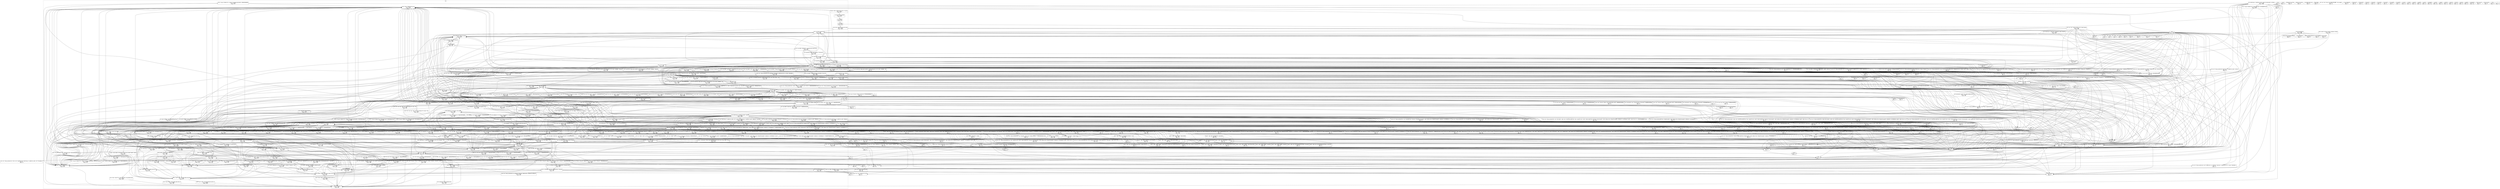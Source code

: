 digraph {
	node [fontname=monospace,
		shape=box
	];
	subgraph cluster_0 {
		graph [fontname=monospace,
			label=SCC0,
			style=dashed
		];
		190	[label="alloc::sync::Arc<T>::drop_slow::he11561cbe4432cdf\nmax >= 8\nlocal = 8"];
	}
	subgraph cluster_1 {
		graph [fontname=monospace,
			label=SCC1,
			style=dashed
		];
		1	[label="alloc::raw_vec::RawVec<T,A>::reserve::do_reserve_and_handle::h36e49129a03eb81f\nmax >= 11408\nlocal = 72"];
		2	[label="alloc::raw_vec::RawVec<T,A>::reserve::do_reserve_and_handle::h1c4bd2a6cfea8c97\nmax >= 11408\nlocal = 72"];
		3	[label="alloc::alloc::handle_alloc_error\nmax >= 11408\nlocal = 8"];
		4	[label="alloc::vec::Vec<T,A>::remove::assert_failed\nmax >= 11408\nlocal = 104"];
		5	[label="core::slice::<impl [T]>::copy_from_slice::len_mismatch_fail\nmax >= 11408\nlocal = 104"];
		6	[label="core::str::slice_error_fail\nmax >= 11408\nlocal = 8"];
		7	[label="core::option::expect_failed\nmax >= 11408\nlocal = 8"];
		8	[label="core::slice::index::slice_start_index_len_fail\nmax >= 11408\nlocal = 8"];
		9	[label="core::panicking::panic_fmt\nmax >= 11408\nlocal = 40"];
		10	[label="core::panicking::panic_str_nounwind\nmax >= 11408\nlocal = 104"];
		11	[label="core::panicking::panic_no_unwind\nmax >= 11408\nlocal = 8"];
		12	[label="core::panicking::panic\nmax >= 11408\nlocal = 72"];
		13	[label="core::panicking::panic_bounds_check\nmax >= 11408\nlocal = 104"];
		14	[label="core::slice::index::slice_end_index_len_fail\nmax >= 11408\nlocal = 8"];
		15	[label="core::slice::index::slice_index_order_fail\nmax >= 11408\nlocal = 8"];
		16	[label="core::str::traits::str_index_overflow_fail\nmax >= 11408\nlocal = 56"];
		17	[label="core::result::unwrap_failed\nmax >= 11408\nlocal = 120"];
		18	[label="alloc::raw_vec::RawVec<T,A>::reserve::do_reserve_and_handle::h7c82f202d21c6a81\nmax >= 11408\nlocal = 56"];
		19	[label="alloc::raw_vec::RawVec<T,A>::reserve::do_reserve_and_handle::hac17b197766c3e24\nmax >= 11408\nlocal = 72"];
		20	[label="alloc::raw_vec::RawVec<T,A>::reserve::do_reserve_and_handle::hc50c964d88e1fcd3\nmax >= 11408\nlocal = 72"];
		21	[label="std::sync::once_lock::OnceLock<T>::initialize::h85a9eed71391c72c\nmax >= 11408\nlocal = 40"];
		22	[label="std::sync::once_lock::OnceLock<T>::initialize::h76762097b7ed186e\nmax >= 11408\nlocal = 40"];
		23	[label="core::slice::sort::heapsort\nmax >= 11408\nlocal = 24"];
		24	[label="core::slice::sort::break_patterns\nmax >= 11408\nlocal = 40"];
		25	[label="core::slice::sort::partial_insertion_sort\nmax >= 11408\nlocal = 72"];
		26	[label="std::sys::common::small_c_string::run_with_cstr_allocating::h47029cc8515edc21\nmax >= 11408\nlocal = 88"];
		27	[label="std::sys::common::small_c_string::run_with_cstr_allocating::h9a3aefaa1af60b79\nmax >= 11408\nlocal = 248"];
		28	[label="std::sys::common::small_c_string::run_with_cstr_allocating::hccb79c6c567336b1\nmax >= 11408\nlocal = 72"];
		29	[label="std::panicking::try::cleanup\nmax >= 11408\nlocal = 24"];
		30	[label="std::io::buffered::bufwriter::BufWriter<W>::write_all_cold\nmax >= 11408\nlocal = 40"];
		32	[label="std::sys_common::once::futex::Once::call::ha064289d5e4e38a3\nmax >= 11408\nlocal = 184"];
		33	[label="std::sys_common::once::futex::Once::call::ha5980900666938bc\nmax >= 11408\nlocal = 184"];
		34	[label="std::sys_common::once::futex::Once::call::he3d97cf7570bf583\nmax >= 11408\nlocal = 184"];
		35	[label="std::thread::ThreadId::new::exhausted\nmax >= 11408\nlocal = 56"];
		36	[label="core::panicking::assert_failed\nmax >= 11408\nlocal = 88"];
		38	[label="std::sys::unix::locks::futex_rwlock::RwLock::read_contended\nmax >= 11408\nlocal = 104"];
		39	[label="std::sys::unix::locks::futex_rwlock::RwLock::wake_writer_or_readers\nmax >= 11408\nlocal = 8"];
		46	[label="std::sys_common::backtrace::__rust_begin_short_backtrace\nmax >= 11408\nlocal = 8"];
		47	[label="example::main\nmax >= 11408\nlocal = 8"];
		48	[label="example::bar\nmax >= 11408\nlocal = 136"];
		51	[label="__rust_alloc_error_handler\nmax >= 11408\nlocal = 8"];
		52	[label="alloc::raw_vec::RawVec<T,A>::reserve_for_push::h0fe5c4d51fb598af\nmax >= 11408\nlocal = 72"];
		54	[label="addr2line::path_push\nmax >= 11408\nlocal = 56"];
		55	[label="alloc::raw_vec::capacity_overflow\nmax >= 11408\nlocal = 56"];
		57	[label="alloc::raw_vec::RawVec<T,A>::reserve_for_push::h7f7fb77b57ac68b5\nmax >= 11408\nlocal = 72"];
		58	[label="alloc::alloc::handle_alloc_error::rt_error\nmax >= 11408\nlocal = 8"];
		59	[label="__rg_oom\nmax >= 11408\nlocal = 8"];
		60	[label="alloc::vec::Vec<T,A>::into_boxed_slice\nmax >= 11408\nlocal = 24"];
		61	[label="alloc::string::String::from_utf8_lossy\nmax >= 11408\nlocal = 152"];
		62	[label="core::fmt::num::<impl core::fmt::LowerHex for u64>::fmt\nmax >= 11408\nlocal = 136"];
		63	[label="<core::cell::BorrowMutError as core::fmt::Debug>::fmt\nmax >= 11408\nlocal = 0"];
		64	[label="core::ffi::c_str::CStr::from_bytes_with_nul\nmax >= 11408\nlocal = 8"];
		65	[label="core::unicode::unicode_data::grapheme_extend::lookup\nmax >= 11408\nlocal = 8"];
		66	[label="core::str::slice_error_fail_rt\nmax >= 11408\nlocal = 216"];
		67	[label="<core::fmt::builders::PadAdapter as core::fmt::Write>::write_str\nmax >= 11408\nlocal = 168"];
		68	[label="core::fmt::builders::DebugTuple::field\nmax >= 11408\nlocal = 152"];
		69	[label="core::fmt::builders::DebugList::entry\nmax >= 11408\nlocal = 152"];
		70	[label="core::fmt::Write::write_char::h4bdb9e0bc57a10bb\nmax >= 11408\nlocal = 8"];
		71	[label="core::fmt::Write::write_fmt::h2df8348828b3c4f3\nmax >= 11408\nlocal = 72"];
		72	[label="<&mut W as core::fmt::Write>::write_str::hcd4131971a445834\nmax >= 11408\nlocal = 0"];
		73	[label="<&mut W as core::fmt::Write>::write_char::h98ee350c3e365b6e\nmax >= 11408\nlocal = 8"];
		74	[label="<&mut W as core::fmt::Write>::write_fmt::h89a539141d589008\nmax >= 11408\nlocal = 72"];
		76	[label="<core::num::error::ParseIntError as core::fmt::Debug>::fmt\nmax >= 11408\nlocal = 88"];
		79	[label="core::panicking::panic_str\nmax >= 11408\nlocal = 24"];
		80	[label="core::panicking::panic_display\nmax >= 11408\nlocal = 72"];
		81	[label="<core::panic::panic_info::PanicInfo as core::fmt::Display>::fmt\nmax >= 11408\nlocal = 152"];
		82	[label="core::slice::memchr::memchr_aligned\nmax >= 11408\nlocal = 24"];
		83	[label="core::fmt::num::imp::<impl core::fmt::Display for i32>::fmt\nmax >= 11408\nlocal = 56"];
		84	[label="core::fmt::num::imp::<impl core::fmt::Display for u32>::fmt\nmax >= 11408\nlocal = 40"];
		85	[label="core::fmt::num::imp::<impl core::fmt::Display for u64>::fmt\nmax >= 11408\nlocal = 40"];
		86	[label="core::fmt::num::imp::<impl core::fmt::Display for usize>::fmt\nmax >= 11408\nlocal = 40"];
		87	[label="<core::ops::range::Range<Idx> as core::fmt::Debug>::fmt\nmax >= 11408\nlocal = 152"];
		88	[label="core::slice::index::slice_start_index_len_fail_rt\nmax >= 11408\nlocal = 104"];
		89	[label="core::panicking::assert_failed_inner\nmax >= 11408\nlocal = 216"];
		90	[label="core::slice::index::slice_end_index_len_fail_rt\nmax >= 11408\nlocal = 104"];
		91	[label="core::slice::index::slice_index_order_fail_rt\nmax >= 11408\nlocal = 104"];
		92	[label="core::str::pattern::StrSearcher::new\nmax >= 11408\nlocal = 72"];
		94	[label="core::fmt::write\nmax >= 11408\nlocal = 120"];
		95	[label="<core::fmt::Arguments as core::fmt::Display>::fmt\nmax >= 11408\nlocal = 56"];
		96	[label="core::fmt::Formatter::pad_integral\nmax >= 11408\nlocal = 104"];
		97	[label="core::fmt::Formatter::pad_integral::write_prefix\nmax >= 11408\nlocal = 40"];
		98	[label="core::fmt::Formatter::pad\nmax >= 11408\nlocal = 72"];
		99	[label="<&T as core::fmt::Debug>::fmt::haf905d37ffbff97d\nmax >= 11408\nlocal = 0"];
		100	[label="<char as core::fmt::Debug>::fmt\nmax >= 11408\nlocal = 56"];
		101	[label="<char as core::fmt::Display>::fmt\nmax >= 11408\nlocal = 8"];
		102	[label="<core::fmt::Error as core::fmt::Debug>::fmt\nmax >= 11408\nlocal = 0"];
		103	[label="<&T as core::fmt::Display>::fmt::h1bbdba98d372c13c\nmax >= 11408\nlocal = 0"];
		104	[label="<&T as core::fmt::Display>::fmt::h9763b0f888de61b9\nmax >= 11408\nlocal = 0"];
		105	[label="<&T as core::fmt::Display>::fmt::hef733b5ff7cff0ba\nmax >= 11408\nlocal = 56"];
		106	[label="core::unicode::printable::is_printable\nmax >= 11408\nlocal = 8"];
		107	[label="core::unicode::printable::check\nmax >= 11408\nlocal = 24"];
		115	[label="alloc::raw_vec::RawVec<T,A>::reserve_for_push::hd7d16d8d4127f535\nmax >= 11408\nlocal = 72"];
		116	[label="<gimli::read::abbrev::Attributes as core::ops::deref::Deref>::deref\nmax >= 11408\nlocal = 8"];
		117	[label="miniz_oxide::inflate::core::decompress\nmax >= 11408\nlocal = 280"];
		118	[label="miniz_oxide::inflate::core::apply_match\nmax >= 11408\nlocal = 8"];
		119	[label="miniz_oxide::inflate::core::transfer\nmax >= 11408\nlocal = 24"];
		120	[label="miniz_oxide::inflate::core::init_tree\nmax >= 11408\nlocal = 264"];
		122	[label="core::ptr::drop_in_place<panic_unwind::real_imp::Exception>\nmax >= 11408\nlocal = 24"];
		123	[label="core::ptr::drop_in_place<alloc::boxed::Box<panic_unwind::real_imp::Exception>>\nmax >= 11408\nlocal = 24"];
		124	[label="rustc_demangle::v0::Printer::print_path\nmax >= 11408\nlocal = 152"];
		125	[label="rustc_demangle::v0::Printer::print_backref::hf36512f7f0419140\nmax >= 11408\nlocal = 56"];
		126	[label="rustc_demangle::v0::Printer::print_sep_list::h3a7df39366650a74\nmax >= 11408\nlocal = 40"];
		128	[label="rustc_demangle::v0::Printer::skipping_printing\nmax >= 11408\nlocal = 24"];
		129	[label="rustc_demangle::v0::Printer::print_type\nmax >= 11408\nlocal = 56"];
		132	[label="rustc_demangle::v0::Parser::ident\nmax >= 11408\nlocal = 8"];
		133	[label="<rustc_demangle::v0::Ident as core::fmt::Display>::fmt\nmax >= 11408\nlocal = 632"];
		134	[label="rustc_demangle::v0::Printer::in_binder::hec7719f1ee5b5f14\nmax >= 11408\nlocal = 56"];
		135	[label="rustc_demangle::v0::Printer::print_backref::hc554e4e7d344a4d2\nmax >= 11408\nlocal = 56"];
		136	[label="rustc_demangle::v0::Printer::in_binder::h26a2a4831ba0cb56\nmax >= 11408\nlocal = 56"];
		138	[label="rustc_demangle::v0::Printer::print_lifetime_from_index\nmax >= 11408\nlocal = 88"];
		139	[label="rustc_demangle::v0::Printer::print_sep_list::h0e9a7382fb3b688a\nmax >= 11408\nlocal = 40"];
		140	[label="rustc_demangle::v0::Printer::print_const\nmax >= 11408\nlocal = 56"];
		141	[label="rustc_demangle::v0::Printer::print_const_uint\nmax >= 11408\nlocal = 88"];
		142	[label="rustc_demangle::v0::Printer::print_backref::h548e65211749ae9a\nmax >= 11408\nlocal = 56"];
		144	[label="rustc_demangle::v0::Printer::print_sep_list::h3289e49d30d83dfe\nmax >= 11408\nlocal = 120"];
		145	[label="rustc_demangle::v0::Printer::print_sep_list::h93b8929ddd17de71\nmax >= 11408\nlocal = 40"];
		146	[label="rustc_demangle::v0::Printer::print_sep_list::h59cbeb4875f8cedc\nmax >= 11408\nlocal = 40"];
		147	[label="rustc_demangle::v0::Printer::print_const_str_literal\nmax >= 11408\nlocal = 120"];
		148	[label="rustc_demangle::v0::Parser::hex_nibbles\nmax >= 11408\nlocal = 8"];
		149	[label="rustc_demangle::v0::HexNibbles::try_parse_uint\nmax >= 11408\nlocal = 232"];
		150	[label="rustc_demangle::v0::Printer::print_quoted_escaped_chars\nmax >= 11408\nlocal = 72"];
		151	[label="<core::iter::sources::from_fn::FromFn<F> as core::iter::traits::iterator::Iterator>::next\nmax >= 11408\nlocal = 168"];
		153	[label="rustc_demangle::v0::Printer::print_dyn_trait\nmax >= 11408\nlocal = 120"];
		154	[label="rustc_demangle::v0::Printer::print_path_maybe_open_generics\nmax >= 11408\nlocal = 72"];
		155	[label="rustc_demangle::v0::Printer::print_generic_arg\nmax >= 11408\nlocal = 40"];
		156	[label="rustc_demangle::v0::Printer::print_type::{{closure}}\nmax >= 11408\nlocal = 200"];
		157	[label="core::str::iter::SplitInternal<P>::next\nmax >= 11408\nlocal = 72"];
		158	[label="<() as core::fmt::Debug>::fmt\nmax >= 11408\nlocal = 0"];
		159	[label="<&T as core::fmt::Display>::fmt::h9e258ba42fb59b6a\nmax >= 11408\nlocal = 168"];
		160	[label="<rustc_demangle::SizeLimitExhausted as core::fmt::Debug>::fmt\nmax >= 11408\nlocal = 0"];
		161	[label="<&mut W as core::fmt::Write>::write_str::hecbb674d2aa2ba65\nmax >= 11408\nlocal = 0"];
		162	[label="<&mut W as core::fmt::Write>::write_char::h7c8ae46f106cbadf\nmax >= 11408\nlocal = 8"];
		163	[label="<&mut W as core::fmt::Write>::write_fmt::h05bc94fe4bdf202b\nmax >= 11408\nlocal = 72"];
		164	[label="<&T as core::fmt::Debug>::fmt::h26e0507552ebe7a6\nmax >= 11408\nlocal = 136"];
		165	[label="<&T as core::fmt::Debug>::fmt::h26fc9e5d8c068b49\nmax >= 11408\nlocal = 120"];
		166	[label="<&mut T as core::fmt::Debug>::fmt\nmax >= 11408\nlocal = 72"];
		168	[label="alloc::raw_vec::RawVec<T,A>::allocate_in\nmax >= 11408\nlocal = 24"];
		169	[label="alloc::raw_vec::RawVec<T,A>::reserve_for_push::h0b2d41189b825f5e\nmax >= 11408\nlocal = 72"];
		170	[label="alloc::raw_vec::RawVec<T,A>::reserve_for_push::h0cca32ac08a6250b\nmax >= 11408\nlocal = 72"];
		171	[label="alloc::raw_vec::RawVec<T,A>::reserve_for_push::h0da710bae1a09a5d\nmax >= 11408\nlocal = 72"];
		172	[label="alloc::raw_vec::RawVec<T,A>::reserve_for_push::h26ca01d2a920031e\nmax >= 11408\nlocal = 72"];
		173	[label="alloc::raw_vec::RawVec<T,A>::reserve_for_push::h3781c4658f7a3cbb\nmax >= 11408\nlocal = 72"];
		174	[label="alloc::raw_vec::RawVec<T,A>::reserve_for_push::h4bac86e8d2af1316\nmax >= 11408\nlocal = 72"];
		176	[label="alloc::raw_vec::RawVec<T,A>::reserve_for_push::h657ebd7e04ce54e2\nmax >= 11408\nlocal = 72"];
		177	[label="alloc::raw_vec::RawVec<T,A>::reserve_for_push::hb5dd487f8e23b19a\nmax >= 11408\nlocal = 72"];
		178	[label="alloc::raw_vec::RawVec<T,A>::reserve_for_push::hb7fcd15b842ce237\nmax >= 11408\nlocal = 72"];
		179	[label="alloc::raw_vec::RawVec<T,A>::reserve_for_push::hd623e7b8b2d427de\nmax >= 11408\nlocal = 72"];
		184	[label="std::backtrace_rs::symbolize::gimli::stash::Stash::allocate\nmax >= 11408\nlocal = 40"];
		187	[label="core::ptr::drop_in_place<std::io::error::Error>::h64d1dcbb94c646a0.1170\nmax >= 11408\nlocal = 24"];
		191	[label="<std::io::stdio::StdoutRaw as std::io::Write>::write_all\nmax >= 11408\nlocal = 56"];
		193	[label="core::ptr::drop_in_place<std::io::buffered::linewriter::LineWriter<std::io::stdio::StdoutRaw>>\nmax >= 11408\nlocal = 24"];
		195	[label="core::ptr::drop_in_place<std::io::Write::write_fmt::Adapter<std::io::stdio::StdoutLock>>\nmax >= 11408\nlocal = 24"];
		199	[label="<*mut T as core::fmt::Debug>::fmt\nmax >= 11408\nlocal = 168"];
		201	[label="core::ptr::drop_in_place<gimli::read::abbrev::Abbreviations>\nmax >= 11408\nlocal = 40"];
		202	[label="std::path::Components::as_path\nmax >= 11408\nlocal = 200"];
		203	[label="std::path::Components::include_cur_dir\nmax >= 11408\nlocal = 8"];
		204	[label="std::path::Components::parse_next_component_back\nmax >= 11408\nlocal = 40"];
		205	[label="<std::path::Components as core::iter::traits::iterator::Iterator>::next\nmax >= 11408\nlocal = 72"];
		206	[label="<std::path::Components as core::iter::traits::double_ended::DoubleEndedIterator>::next_back\nmax >= 11408\nlocal = 216"];
		207	[label="std::path::PathBuf::push::h1a9bf8079e137fee\nmax >= 11408\nlocal = 8"];
		208	[label="std::path::PathBuf::push::h7d8b24751c771554\nmax >= 11408\nlocal = 8"];
		209	[label="std::path::PathBuf::push::hb5fa75d5c04ed561\nmax >= 11408\nlocal = 40"];
		210	[label="std::path::Path::parent\nmax >= 11408\nlocal = 120"];
		211	[label="std::path::Path::_strip_prefix\nmax >= 11408\nlocal = 392"];
		212	[label="std::path::Path::is_file\nmax >= 11408\nlocal = 200"];
		213	[label="std::path::Path::is_dir\nmax >= 11408\nlocal = 200"];
		214	[label="<std::path::StripPrefixError as core::fmt::Debug>::fmt\nmax >= 11408\nlocal = 56"];
		216	[label="core::ptr::drop_in_place<core::result::Result<(),std::io::error::Error>>::h9dd02d4b64d2d1a9.1227\nmax >= 11408\nlocal = 24"];
		217	[label="core::iter::traits::iterator::Iterator::eq\nmax >= 11408\nlocal = 328"];
		218	[label="core::slice::sort::recurse\nmax >= 11408\nlocal = 456"];
		220	[label="std::alloc::default_alloc_error_hook\nmax >= 11408\nlocal = 104"];
		221	[label="rust_oom\nmax >= 11408\nlocal = 8"];
		222	[label="core::ops::function::FnOnce::call_once{{vtable.shim}}::hfd390df0392dbf23\nmax >= 11408\nlocal = 0"];
		223	[label="std::sys_common::backtrace::_print_fmt::{{closure}}::hbd8899d336e1d05a\nmax >= 11408\nlocal = 184"];
		225	[label="std::sys_common::backtrace::_print_fmt::{{closure}}::{{closure}}\nmax >= 11408\nlocal = 232"];
		226	[label="core::str::pattern::Pattern::is_contained_in\nmax >= 11408\nlocal = 184"];
		227	[label="std::backtrace_rs::symbolize::SymbolName::new\nmax >= 11408\nlocal = 216"];
		228	[label="<std::backtrace_rs::symbolize::SymbolName as core::fmt::Display>::fmt\nmax >= 11408\nlocal = 152"];
		232	[label="<&T as core::fmt::Debug>::fmt::hc84caef91f0d3073\nmax >= 11408\nlocal = 136"];
		233	[label="<&T as core::fmt::Debug>::fmt::hd209bfa036161cba\nmax >= 11408\nlocal = 0"];
		237	[label="std::io::Write::write_fmt\nmax >= 11408\nlocal = 88"];
		239	[label="core::ops::function::FnOnce::call_once::h045028c762d6fbdf\nmax >= 11408\nlocal = 8"];
		240	[label="std::rt::lang_start_internal::{{closure}}::h42b5e48f88ff35eb\nmax >= 11408\nlocal = 120"];
		241	[label="std::rt::lang_start_internal::{{closure}}::h3fcc594d69639284\nmax >= 11408\nlocal = 120"];
		242	[label="<std::thread::local::AccessError as core::fmt::Debug>::fmt\nmax >= 11408\nlocal = 0"];
		246	[label="<std::io::error::Error as core::fmt::Display>::fmt\nmax >= 11408\nlocal = 264"];
		247	[label="<alloc::string::String as core::fmt::Display>::fmt\nmax >= 11408\nlocal = 0"];
		248	[label="std::io::Write::write_all\nmax >= 11408\nlocal = 56"];
		252	[label="<alloc::collections::btree::map::BTreeMap<K,V,A> as core::ops::drop::Drop>::drop\nmax >= 11408\nlocal = 72"];
		253	[label="addr2line::ResUnit<R>::render_file\nmax >= 11408\nlocal = 168"];
		255	[label="addr2line::ResDwarf<R>::parse\nmax >= 11408\nlocal = 3592"];
		258	[label="core::ptr::drop_in_place<gimli::read::dwarf::Unit<gimli::read::endian_slice::EndianSlice<gimli::endianity::LittleEndian>,usize>>\nmax >= \
11408\nlocal = 40"];
		260	[label="core::ptr::drop_in_place<addr2line::ResUnit<gimli::read::endian_slice::EndianSlice<gimli::endianity::LittleEndian>>>\nmax >= 11408\nlocal = \
24"];
		261	[label="core::ptr::drop_in_place<alloc::vec::Vec<addr2line::ResUnit<gimli::read::endian_slice::EndianSlice<gimli::endianity::LittleEndian>>>>\nmax >= \
11408\nlocal = 40"];
		268	[label="<&mut W as core::fmt::Write>::write_str::hd54d1e20174fb8dc\nmax >= 11408\nlocal = 40"];
		269	[label="<&mut W as core::fmt::Write>::write_char::h4821b38a2819c707\nmax >= 11408\nlocal = 40"];
		270	[label="<&mut W as core::fmt::Write>::write_fmt::h9c726c3aad019d12\nmax >= 11408\nlocal = 72"];
		271	[label="alloc::ffi::c_str::CString::new\nmax >= 11408\nlocal = 152"];
		274	[label="addr2line::function::Function<R>::parse_children\nmax >= 11408\nlocal = 440"];
		275	[label="addr2line::function::name_attr\nmax >= 11408\nlocal = 24"];
		278	[label="addr2line::function::name_entry\nmax >= 11408\nlocal = 232"];
		283	[label="__rust_drop_panic\nmax >= 11408\nlocal = 136"];
		284	[label="__rust_foreign_exception\nmax >= 11408\nlocal = 136"];
		286	[label="std::panicking::default_hook::{{closure}}\nmax >= 11408\nlocal = 136"];
		287	[label="rust_begin_unwind\nmax >= 11408\nlocal = 24"];
		288	[label="<std::panicking::begin_panic_handler::PanicPayload as core::panic::BoxMeUp>::take_box\nmax >= 11408\nlocal = 104"];
		290	[label="<std::panicking::begin_panic_handler::PanicPayload as core::panic::BoxMeUp>::get\nmax >= 11408\nlocal = 88"];
		291	[label="<std::panicking::begin_panic_handler::StrPanicPayload as core::panic::BoxMeUp>::take_box\nmax >= 11408\nlocal = 24"];
		293	[label="std::panicking::rust_panic_with_hook\nmax >= 11408\nlocal = 216"];
		294	[label="rust_panic\nmax >= 11408\nlocal = 200"];
		295	[label="core::ptr::drop_in_place<std::sync::rwlock::RwLockReadGuard<std::panicking::Hook>>\nmax >= 11408\nlocal = 0"];
		296	[label="std::sys::unix::thread_local_dtor::register_dtor\nmax >= 11408\nlocal = 24"];
		297	[label="std::sys_common::thread_local_key::StaticKey::lazy_init\nmax >= 11408\nlocal = 136"];
		317	[label="std::io::buffered::bufwriter::BufWriter<W>::flush_buf\nmax >= 11408\nlocal = 72"];
		318	[label="core::ptr::drop_in_place<std::io::buffered::bufwriter::BufWriter<W>::flush_buf::BufGuard>\nmax >= 11408\nlocal = 24"];
		319	[label="<std::io::buffered::bufwriter::BufWriter<W> as core::ops::drop::Drop>::drop\nmax >= 11408\nlocal = 24"];
		320	[label="std::backtrace_rs::symbolize::gimli::elf::Object::parse\nmax >= 11408\nlocal = 232"];
		322	[label="std::backtrace_rs::symbolize::gimli::elf::Object::section\nmax >= 11408\nlocal = 11112"];
		323	[label="std::backtrace_rs::symbolize::gimli::elf::decompress_zlib\nmax >= 11408\nlocal = 11064"];
		326	[label="std::backtrace_rs::symbolize::gimli::elf::locate_build_id\nmax >= 11408\nlocal = 88"];
		327	[label="std::sys_common::thread_info::current_thread\nmax >= 11408\nlocal = 40"];
		330	[label="std::sys::unix::os::getenv\nmax >= 11408\nlocal = 424"];
		332	[label="gimli::read::line::FileEntryFormat::parse\nmax >= 11408\nlocal = 120"];
		341	[label="std::backtrace_rs::print::BacktraceFrameFmt::print_raw_with_column\nmax >= 11408\nlocal = 328"];
		342	[label="core::fmt::Write::write_char::h855f4bdd2d54022f\nmax >= 11408\nlocal = 8"];
		343	[label="<std::io::Write::write_fmt::Adapter<T> as core::fmt::Write>::write_str::h5896d798222fea81\nmax >= 11408\nlocal = 88"];
		344	[label="core::fmt::Write::write_char::h9ca218c5c9e27cb2\nmax >= 11408\nlocal = 8"];
		345	[label="<std::io::Write::write_fmt::Adapter<T> as core::fmt::Write>::write_str::h363a448ba93bc39f\nmax >= 11408\nlocal = 40"];
		346	[label="core::fmt::Write::write_fmt::h05f7d18cc1b9d686\nmax >= 11408\nlocal = 72"];
		347	[label="<&mut W as core::fmt::Write>::write_str::h7b7a2d82e08d8e20\nmax >= 11408\nlocal = 0"];
		348	[label="<&mut W as core::fmt::Write>::write_char::h33447aaa838ec07c\nmax >= 11408\nlocal = 8"];
		349	[label="<&mut W as core::fmt::Write>::write_fmt::h443be5306ffbfc2d\nmax >= 11408\nlocal = 72"];
		350	[label="core::fmt::Write::write_fmt::h2ad4d2a7da9a985d\nmax >= 11408\nlocal = 72"];
		352	[label="<&mut W as core::fmt::Write>::write_str::h852bb0652581f04f\nmax >= 11408\nlocal = 0"];
		353	[label="<&mut W as core::fmt::Write>::write_char::hb6224e1f4d1bccd5\nmax >= 11408\nlocal = 8"];
		354	[label="<&mut W as core::fmt::Write>::write_fmt::hdf1feb44f60c871e\nmax >= 11408\nlocal = 72"];
		355	[label="alloc::vec::Vec<T,A>::shrink_to_fit\nmax >= 11408\nlocal = 24"];
		359	[label="core::ptr::drop_in_place<(usize,std::backtrace_rs::symbolize::gimli::Mapping)>\nmax >= 11408\nlocal = 40"];
		360	[label="core::ptr::drop_in_place<addr2line::ResDwarf<gimli::read::endian_slice::EndianSlice<gimli::endianity::LittleEndian>>>\nmax >= 11408\nlocal = \
56"];
		364	[label="core::ptr::drop_in_place<addr2line::ResUnit<gimli::read::endian_slice::EndianSlice<gimli::endianity::LittleEndian>>>::h7cb615f7c69ef49a.2132\nmax >= \
11408\nlocal = 40"];
		365	[label="core::ptr::drop_in_place<core::option::Option<alloc::boxed::Box<addr2line::ResDwarf<gimli::read::endian_slice::EndianSlice<gimli::\
endianity::LittleEndian>>>>>\nmax >= 11408\nlocal = 24"];
		368	[label="<&T as core::fmt::Display>::fmt::h8048695e3a14bee2\nmax >= 11408\nlocal = 104"];
		369	[label="addr2line::lazy::LazyCell<T>::borrow_with\nmax >= 11408\nlocal = 824"];
		373	[label="std::sys_common::backtrace::print\nmax >= 11408\nlocal = 104"];
		374	[label="<std::sys_common::backtrace::_print::DisplayBacktrace as core::fmt::Display>::fmt\nmax >= 11408\nlocal = 216"];
		377	[label="core::ops::function::FnOnce::call_once{{vtable.shim}}::hca526887d46ed0f8\nmax >= 11408\nlocal = 40"];
		378	[label="std::sys_common::backtrace::_print_fmt::{{closure}}::h67ce2413ceda375b\nmax >= 11408\nlocal = 24"];
		379	[label="std::sys_common::backtrace::output_filename\nmax >= 11408\nlocal = 152"];
		380	[label="std::sys_common::backtrace::__rust_end_short_backtrace\nmax >= 11408\nlocal = 24"];
		381	[label="std::panicking::begin_panic_handler::{{closure}}\nmax >= 11408\nlocal = 40"];
		384	[label="std::sys::unix::os_str::Slice::to_owned\nmax >= 11408\nlocal = 56"];
		385	[label="std::backtrace_rs::symbolize::gimli::resolve\nmax >= 11408\nlocal = 1576"];
		386	[label="std::backtrace_rs::symbolize::gimli::mmap\nmax >= 11408\nlocal = 488"];
		387	[label="std::backtrace_rs::symbolize::gimli::elf::<impl std::backtrace_rs::symbolize::gimli::Mapping>::new_debug\nmax >= 11408\nlocal = \
1032"];
		388	[label="std::backtrace_rs::symbolize::gimli::Context::new\nmax >= 11408\nlocal = 952"];
		390	[label="core::ptr::drop_in_place<std::backtrace_rs::symbolize::gimli::Mapping>\nmax >= 11408\nlocal = 40"];
		392	[label="core::ptr::drop_in_place<addr2line::ResDwarf<gimli::read::endian_slice::EndianSlice<gimli::endianity::LittleEndian>>>::hc53872cbc43e0b17.2577\nmax >= \
11408\nlocal = 56"];
		393	[label="core::ptr::drop_in_place<core::option::Option<alloc::boxed::Box<addr2line::ResDwarf<gimli::read::endian_slice::EndianSlice<gimli::\
endianity::LittleEndian>>>>>::hfb0daf62f0861b86.2582\nmax >= 11408\nlocal = 24"];
		397	[label="std::fs::metadata\nmax >= 11408\nlocal = 792"];
		398	[label="std::fs::canonicalize\nmax >= 11408\nlocal = 456"];
		399	[label="std::sys_common::thread_local_dtor::register_dtor_fallback::run_dtors\nmax >= 11408\nlocal = 56"];
		479	[label="{ptr, ptr } (ptr)*\nmax >= 11408\nlocal = 0",
			style=dashed];
		481	[label="i64 (ptr)*\nmax >= 11408\nlocal = 0",
			style=dashed];
		483	[label="void (ptr)*\nmax >= 11408\nlocal = 0",
			style=dashed];
		485	[label="i1 (ptr, i32)*\nmax >= 11408\nlocal = 0",
			style=dashed];
		487	[label="i1 (ptr, ptr)*\nmax >= 11408\nlocal = 0",
			style=dashed];
		489	[label="void ()*\nmax >= 11408\nlocal = 0",
			style=dashed];
		493	[label="i1 (ptr, ptr, i64)*\nmax >= 11408\nlocal = 0",
			style=dashed];
		495	[label="i1 (ptr, ptr, ptr)*\nmax >= 11408\nlocal = 0",
			style=dashed];
	}
	0	[label="_init\nmax >= 0\nlocal = ?"];
	1 -> 3;
	53	[label="alloc::raw_vec::finish_grow::h9110f896855b326d\nmax >= 56\nlocal = 56"];
	1 -> 53;
	1 -> 55;
	2 -> 3;
	2 -> 55;
	56	[label="alloc::raw_vec::finish_grow::hc1b85e927d427dc6\nmax >= 56\nlocal = 56"];
	2 -> 56;
	3 -> 58;
	4 -> 9;
	5 -> 9;
	6 -> 66;
	7 -> 79;
	8 -> 88;
	9 -> 287;
	10 -> 11;
	10 -> 287;
	11 -> 10;
	12 -> 9;
	13 -> 9;
	14 -> 90;
	15 -> 91;
	16 -> 9;
	17 -> 9;
	18 -> 3;
	18 -> 55;
	114	[label="alloc::raw_vec::finish_grow::h190038aeb7632f38\nmax >= 56\nlocal = 56"];
	18 -> 114;
	19 -> 3;
	19 -> 55;
	19 -> 114;
	20 -> 3;
	20 -> 55;
	20 -> 114;
	21 -> 34;
	22 -> 32;
	23 -> 13;
	24 -> 13;
	25 -> 13;
	197	[label="std::sys::unix::fs::File::open_c\nmax >= 56\nlocal = 56"];
	26 -> 197;
	238	[label="core::ptr::drop_in_place<alloc::ffi::c_str::CString>\nmax >= 0\nlocal = 0"];
	26 -> 238;
	26 -> 271;
	428	[label="free\nmax >= 0\nlocal = ?"];
	26 -> 428;
	196	[label="std::sys::unix::fs::try_statx\nmax >= 296\nlocal = 296"];
	27 -> 196;
	27 -> 238;
	27 -> 271;
	425	[label="stat64\nmax >= 0\nlocal = ?"];
	27 -> 425;
	27 -> 428;
	446	[label="__errno_location\nmax >= 0\nlocal = ?"];
	27 -> 446;
	28 -> 271;
	28 -> 428;
	449	[label="realpath\nmax >= 0\nlocal = ?"];
	28 -> 449;
	29 -> 284;
	29 -> 428;
	447	[label="_Unwind_DeleteException\nmax >= 0\nlocal = ?"];
	29 -> 447;
	30 -> 191;
	30 -> 317;
	31	[label="std::process::abort\nmax >= 16\nlocal = 8"];
	265	[label="std::sys::unix::abort_internal\nmax >= 8\nlocal = 8"];
	31 -> 265;
	32 -> 9;
	32 -> 12;
	331	[label="core::ptr::drop_in_place<std::sys_common::once::futex::CompletionGuard>\nmax >= 0\nlocal = 0"];
	32 -> 331;
	443	[label="syscall\nmax >= 0\nlocal = ?"];
	32 -> 443;
	32 -> 446;
	33 -> 7;
	33 -> 9;
	33 -> 11;
	33 -> 12;
	33 -> 17;
	33 -> 22;
	192	[label="core::ptr::drop_in_place<std::sys_common::remutex::ReentrantMutexGuard<core::cell::RefCell<std::io::buffered::linewriter::LineWriter<\
std::io::stdio::StdoutRaw>>>>\nmax >= 0\nlocal = 0"];
	33 -> 192;
	33 -> 193;
	194	[label="core::ptr::drop_in_place<core::cell::RefMut<std::io::buffered::linewriter::LineWriter<std::io::stdio::StdoutRaw>>>\nmax = 0\nlocal = \
0"];
	33 -> 194;
	33 -> 319;
	33 -> 331;
	395	[label="core::ptr::drop_in_place<std::path::PathBuf>::h897ad4d490c070e9.2585\nmax >= 0\nlocal = 0"];
	33 -> 395;
	33 -> 428;
	435	[label="munmap\nmax >= 0\nlocal = ?"];
	33 -> 435;
	33 -> 443;
	33 -> 446;
	469	[label="sigaltstack\nmax >= 0\nlocal = ?"];
	33 -> 469;
	470	[label="sysconf\nmax >= 0\nlocal = ?"];
	33 -> 470;
	34 -> 3;
	34 -> 9;
	34 -> 12;
	34 -> 331;
	430	[label="malloc\nmax >= 0\nlocal = ?"];
	34 -> 430;
	34 -> 443;
	34 -> 446;
	35 -> 9;
	36 -> 89;
	37	[label="std::sys::unix::locks::futex_mutex::Mutex::lock_contended\nmax >= 72\nlocal = 72"];
	37 -> 443;
	37 -> 446;
	38 -> 9;
	38 -> 443;
	38 -> 446;
	39 -> 12;
	39 -> 443;
	40	[label="std::panicking::panic_count::is_zero_slow_path\nmax = 0\nlocal = 0"];
	41	[label="_start\nmax >= 0\nlocal = ?"];
	42	[label="deregister_tm_clones\nmax >= 0\nlocal = ?"];
	43	[label="register_tm_clones\nmax >= 0\nlocal = ?"];
	44	[label="__do_global_dtors_aux\nmax >= 0\nlocal = ?"];
	45	[label="frame_dummy\nmax >= 0\nlocal = ?"];
	46 -> 489;
	47 -> 48;
	48 -> 7;
	48 -> 9;
	48 -> 11;
	48 -> 21;
	48 -> 37;
	48 -> 94;
	48 -> 187;
	188	[label="alloc::alloc::box_free::h41901c19036f3af5.1171\nmax >= 0\nlocal = 0"];
	48 -> 188;
	48 -> 192;
	48 -> 195;
	366	[label="alloc::alloc::box_free\nmax >= 0\nlocal = 0"];
	48 -> 366;
	48 -> 428;
	48 -> 443;
	48 -> 483;
	49	[label="main\nmax >= 11768\nlocal = 360"];
	49 -> 3;
	49 -> 9;
	49 -> 11;
	49 -> 12;
	49 -> 17;
	49 -> 29;
	49 -> 33;
	49 -> 35;
	49 -> 36;
	49 -> 46;
	49 -> 60;
	185	[label="alloc::sync::Arc<T>::drop_slow::h05c3d540325ac690\nmax >= 8\nlocal = 8"];
	49 -> 185;
	49 -> 187;
	49 -> 188;
	49 -> 237;
	49 -> 239;
	49 -> 240;
	243	[label="core::ptr::drop_in_place<core::cell::RefMut<core::option::Option<std::sys_common::thread_info::ThreadInfo>>>\nmax = 0\nlocal = 0"];
	49 -> 243;
	244	[label="core::ptr::drop_in_place<std::thread::Thread>::hde59e1b3c7f232e8.1323\nmax >= 8\nlocal = 0"];
	49 -> 244;
	245	[label="core::ptr::drop_in_place<std::sys_common::thread_info::set::{{closure}}>\nmax >= 8\nlocal = 0"];
	49 -> 245;
	49 -> 265;
	49 -> 296;
	339	[label="core::ptr::drop_in_place<alloc::sync::Arc<core::mem::maybe_uninit::MaybeUninit<std::thread::Inner>>>\nmax >= 0\nlocal = 0"];
	49 -> 339;
	340	[label="core::ptr::drop_in_place<core::option::Option<alloc::ffi::c_str::CString>>\nmax >= 0\nlocal = 0"];
	49 -> 340;
	49 -> 366;
	49 -> 428;
	49 -> 430;
	49 -> 446;
	448	[label="mmap\nmax >= 0\nlocal = ?"];
	49 -> 448;
	461	[label="sigaction\nmax >= 0\nlocal = ?"];
	49 -> 461;
	463	[label="abort\nmax >= 0\nlocal = ?"];
	49 -> 463;
	465	[label="poll\nmax >= 0\nlocal = ?"];
	49 -> 465;
	466	[label="open\nmax >= 0\nlocal = ?"];
	49 -> 466;
	467	[label="fcntl\nmax >= 0\nlocal = ?"];
	49 -> 467;
	468	[label="signal\nmax >= 0\nlocal = ?"];
	49 -> 468;
	49 -> 469;
	49 -> 470;
	471	[label="mprotect\nmax >= 0\nlocal = ?"];
	49 -> 471;
	472	[label="pthread_self\nmax >= 0\nlocal = ?"];
	49 -> 472;
	473	[label="pthread_getattr_np\nmax >= 0\nlocal = ?"];
	49 -> 473;
	474	[label="pthread_attr_getstack\nmax >= 0\nlocal = ?"];
	49 -> 474;
	475	[label="pthread_attr_destroy\nmax >= 0\nlocal = ?"];
	49 -> 475;
	49 -> 483;
	50	[label="__rust_alloc\nmax >= 8\nlocal = 8"];
	50 -> 430;
	436	[label="posix_memalign\nmax >= 0\nlocal = ?"];
	50 -> 436;
	51 -> 59;
	52 -> 3;
	52 -> 53;
	52 -> 55;
	53 -> 428;
	53 -> 430;
	53 -> 436;
	437	[label="realloc\nmax >= 0\nlocal = ?"];
	53 -> 437;
	54 -> 1;
	54 -> 3;
	54 -> 52;
	54 -> 55;
	54 -> 428;
	54 -> 430;
	434	[label="bcmp\nmax >= 0\nlocal = ?"];
	54 -> 434;
	54 -> 436;
	55 -> 9;
	56 -> 428;
	56 -> 430;
	56 -> 436;
	56 -> 437;
	57 -> 3;
	57 -> 55;
	57 -> 56;
	58 -> 51;
	59 -> 221;
	60 -> 3;
	60 -> 395;
	60 -> 428;
	60 -> 437;
	61 -> 2;
	61 -> 3;
	61 -> 55;
	108	[label="<core::str::lossy::Utf8Chunks as core::iter::traits::iterator::Iterator>::next\nmax = 16\nlocal = 16"];
	61 -> 108;
	325	[label="core::ptr::drop_in_place<std::path::PathBuf>::h897ad4d490c070e9.1835\nmax >= 0\nlocal = 0"];
	61 -> 325;
	61 -> 430;
	61 -> 436;
	62 -> 8;
	62 -> 96;
	63 -> 493;
	64 -> 8;
	65 -> 13;
	66 -> 6;
	66 -> 9;
	66 -> 12;
	66 -> 15;
	67 -> 82;
	67 -> 493;
	68 -> 487;
	68 -> 493;
	69 -> 487;
	69 -> 493;
	70 -> 67;
	71 -> 94;
	72 -> 67;
	73 -> 67;
	74 -> 94;
	75	[label="core::str::count::do_count_chars\nmax = 48\nlocal = 48"];
	76 -> 67;
	76 -> 493;
	77	[label="core::str::converts::from_utf8\nmax = 24\nlocal = 24"];
	78	[label="<T as core::any::Any>::type_id::h590003a154429f55\nmax = 0\nlocal = 0"];
	79 -> 80;
	80 -> 9;
	81 -> 94;
	81 -> 481;
	81 -> 493;
	82 -> 8;
	83 -> 96;
	84 -> 96;
	85 -> 96;
	86 -> 96;
	87 -> 8;
	87 -> 94;
	87 -> 96;
	88 -> 9;
	89 -> 9;
	90 -> 9;
	91 -> 9;
	92 -> 13;
	92 -> 14;
	92 -> 15;
	92 -> 434;
	93	[label="core::ops::function::FnOnce::call_once::hf22b3a8ce0daddbe\nmax = 0\nlocal = 0"];
	94 -> 487;
	94 -> 493;
	95 -> 94;
	96 -> 97;
	96 -> 485;
	96 -> 493;
	97 -> 485;
	97 -> 493;
	98 -> 75;
	98 -> 485;
	98 -> 493;
	99 -> 487;
	100 -> 65;
	100 -> 106;
	100 -> 485;
	101 -> 98;
	101 -> 485;
	102 -> 493;
	103 -> 98;
	104 -> 98;
	105 -> 94;
	106 -> 107;
	107 -> 12;
	107 -> 14;
	107 -> 15;
	109	[label="core::ptr::drop_in_place<gimli::read::abbrev::Abbreviation>\nmax >= 0\nlocal = 0"];
	109 -> 428;
	110	[label="gimli::read::unit::allow_section_offset\nmax = 0\nlocal = 0"];
	111	[label="core::ptr::drop_in_place<alloc::collections::btree::mem::replace::PanicGuard>\nmax = 0\nlocal = 0"];
	112	[label="core::ptr::drop_in_place<alloc::boxed::Box<alloc::collections::btree::node::LeafNode<u64,gimli::read::abbrev::Abbreviation>>>\nmax >= \
0\nlocal = 0"];
	112 -> 428;
	113	[label="core::ptr::drop_in_place<(u64,gimli::read::abbrev::Abbreviation)>\nmax >= 0\nlocal = 0"];
	113 -> 428;
	114 -> 428;
	114 -> 430;
	114 -> 436;
	114 -> 437;
	115 -> 3;
	115 -> 55;
	115 -> 114;
	116 -> 14;
	117 -> 5;
	117 -> 8;
	117 -> 13;
	117 -> 14;
	117 -> 15;
	117 -> 118;
	117 -> 119;
	117 -> 120;
	118 -> 12;
	118 -> 13;
	118 -> 14;
	118 -> 15;
	118 -> 119;
	119 -> 13;
	120 -> 13;
	120 -> 14;
	121	[label="panic_unwind::real_imp::panic::exception_cleanup\nmax >= 11416\nlocal = 8"];
	121 -> 11;
	121 -> 123;
	121 -> 283;
	122 -> 188;
	122 -> 428;
	122 -> 483;
	123 -> 188;
	123 -> 366;
	123 -> 428;
	123 -> 483;
	124 -> 62;
	124 -> 85;
	124 -> 98;
	124 -> 101;
	124 -> 124;
	124 -> 125;
	124 -> 126;
	127	[label="rustc_demangle::v0::Parser::integer_62\nmax = 8\nlocal = 8"];
	124 -> 127;
	124 -> 128;
	124 -> 129;
	130	[label="rustc_demangle::v0::Parser::namespace\nmax = 0\nlocal = 0"];
	124 -> 130;
	131	[label="rustc_demangle::v0::Parser::disambiguator\nmax = 32\nlocal = 24"];
	124 -> 131;
	124 -> 132;
	124 -> 133;
	124 -> 493;
	125 -> 98;
	125 -> 124;
	125 -> 127;
	126 -> 98;
	126 -> 155;
	128 -> 17;
	128 -> 124;
	129 -> 98;
	129 -> 124;
	129 -> 127;
	129 -> 129;
	129 -> 134;
	129 -> 135;
	129 -> 136;
	137	[label="rustc_demangle::v0::Printer::eat\nmax = 0\nlocal = 0"];
	129 -> 137;
	129 -> 138;
	129 -> 139;
	129 -> 140;
	131 -> 127;
	132 -> 6;
	133 -> 13;
	133 -> 101;
	133 -> 493;
	134 -> 98;
	134 -> 127;
	134 -> 138;
	134 -> 156;
	135 -> 98;
	135 -> 127;
	135 -> 129;
	136 -> 98;
	136 -> 127;
	136 -> 138;
	136 -> 153;
	138 -> 96;
	138 -> 98;
	138 -> 101;
	139 -> 98;
	139 -> 129;
	140 -> 98;
	140 -> 124;
	140 -> 137;
	140 -> 140;
	140 -> 141;
	140 -> 142;
	143	[label="rustc_demangle::v0::Parser::next\nmax = 0\nlocal = 0"];
	140 -> 143;
	140 -> 144;
	140 -> 145;
	140 -> 146;
	140 -> 147;
	140 -> 148;
	140 -> 149;
	140 -> 150;
	141 -> 6;
	141 -> 12;
	141 -> 96;
	141 -> 98;
	141 -> 149;
	142 -> 98;
	142 -> 127;
	142 -> 140;
	144 -> 98;
	144 -> 127;
	144 -> 132;
	144 -> 133;
	144 -> 140;
	145 -> 98;
	145 -> 140;
	146 -> 98;
	146 -> 140;
	147 -> 6;
	147 -> 17;
	147 -> 65;
	147 -> 98;
	147 -> 106;
	147 -> 151;
	147 -> 485;
	148 -> 6;
	149 -> 6;
	149 -> 12;
	149 -> 13;
	149 -> 92;
	150 -> 65;
	150 -> 106;
	150 -> 485;
	151 -> 9;
	151 -> 12;
	151 -> 13;
	151 -> 77;
	152	[label="core::str::count::count_chars\nmax = 48\nlocal = 0"];
	151 -> 152;
	152 -> 75;
	153 -> 98;
	153 -> 129;
	153 -> 132;
	153 -> 133;
	153 -> 154;
	154 -> 98;
	154 -> 124;
	154 -> 127;
	154 -> 154;
	154 -> 155;
	155 -> 98;
	155 -> 127;
	155 -> 129;
	155 -> 138;
	155 -> 140;
	156 -> 12;
	156 -> 98;
	156 -> 129;
	156 -> 132;
	156 -> 157;
	157 -> 14;
	157 -> 82;
	157 -> 434;
	158 -> 98;
	159 -> 6;
	159 -> 12;
	159 -> 13;
	159 -> 16;
	159 -> 17;
	159 -> 82;
	159 -> 101;
	159 -> 124;
	159 -> 434;
	159 -> 493;
	160 -> 493;
	161 -> 493;
	162 -> 493;
	163 -> 94;
	164 -> 96;
	165 -> 6;
	165 -> 65;
	165 -> 106;
	165 -> 485;
	165 -> 493;
	166 -> 69;
	166 -> 493;
	167	[label="alloc::collections::btree::search::<impl alloc::collections::btree::node::NodeRef<BorrowType,K,V,alloc::collections::btree::node::\
marker::LeafOrInternal>>::search_tree\nmax = 0\nlocal = 0"];
	168 -> 3;
	168 -> 55;
	168 -> 430;
	168 -> 436;
	456	[label="calloc\nmax >= 0\nlocal = ?"];
	168 -> 456;
	169 -> 3;
	169 -> 55;
	169 -> 114;
	170 -> 3;
	170 -> 55;
	170 -> 114;
	171 -> 3;
	171 -> 55;
	171 -> 114;
	172 -> 3;
	172 -> 55;
	172 -> 114;
	173 -> 3;
	173 -> 55;
	173 -> 114;
	174 -> 3;
	174 -> 55;
	174 -> 114;
	175	[label="alloc::raw_vec::RawVec<T,A>::reserve_for_push::h57cd82e963fcca36\nmax >= 11480\nlocal = 72"];
	175 -> 3;
	175 -> 55;
	175 -> 114;
	176 -> 3;
	176 -> 55;
	176 -> 114;
	177 -> 3;
	177 -> 55;
	177 -> 114;
	178 -> 3;
	178 -> 55;
	178 -> 114;
	179 -> 3;
	179 -> 55;
	179 -> 114;
	180	[label="core::option::Option<&T>::cloned\nmax = 0\nlocal = 0"];
	181	[label="gimli::read::aranges::DebugAranges<R>::header\nmax = 144\nlocal = 24"];
	182	[label="gimli::read::aranges::ArangeHeader<R,Offset>::parse\nmax = 120\nlocal = 88"];
	181 -> 182;
	301	[label="gimli::read::reader::Reader::read_word\nmax = 24\nlocal = 24"];
	182 -> 301;
	313	[label="gimli::read::reader::Reader::read_initial_length\nmax = 32\nlocal = 32"];
	182 -> 313;
	183	[label="gimli::read::aranges::ArangeEntryIter<R>::next\nmax = 104\nlocal = 88"];
	300	[label="gimli::read::reader::Reader::read_address\nmax = 16\nlocal = 16"];
	183 -> 300;
	184 -> 3;
	184 -> 13;
	184 -> 55;
	184 -> 170;
	184 -> 325;
	184 -> 456;
	185 -> 428;
	186	[label="alloc::sync::Arc<T>::drop_slow::h283671f02b6246d7\nmax >= 0\nlocal = 0"];
	186 -> 428;
	187 -> 188;
	187 -> 366;
	187 -> 428;
	187 -> 483;
	188 -> 428;
	189	[label="alloc::sync::Arc<T>::drop_slow::hdf26ee12f52b1480\nmax >= 8\nlocal = 8"];
	189 -> 428;
	190 -> 190;
	190 -> 428;
	191 -> 8;
	191 -> 188;
	264	[label="std::sys::unix::decode_error_kind\nmax = 0\nlocal = 0"];
	191 -> 264;
	191 -> 366;
	191 -> 428;
	191 -> 446;
	459	[label="write\nmax >= 0\nlocal = ?"];
	191 -> 459;
	191 -> 483;
	192 -> 443;
	193 -> 319;
	193 -> 395;
	193 -> 428;
	195 -> 188;
	195 -> 366;
	195 -> 428;
	195 -> 483;
	196 -> 443;
	196 -> 446;
	476	[label="statx\nmax >= 0\nlocal = ?"];
	196 -> 476;
	197 -> 264;
	445	[label="open64\nmax >= 0\nlocal = ?"];
	197 -> 445;
	197 -> 446;
	198	[label="<T as core::any::Any>::type_id::h14df34c32cea24a7\nmax = 0\nlocal = 0"];
	199 -> 8;
	199 -> 96;
	200	[label="core::ptr::drop_in_place<gimli::read::abbrev::Attributes>\nmax >= 0\nlocal = 0"];
	200 -> 428;
	201 -> 252;
	201 -> 428;
	202 -> 8;
	202 -> 14;
	202 -> 203;
	202 -> 204;
	203 -> 8;
	204 -> 8;
	204 -> 203;
	205 -> 8;
	205 -> 14;
	205 -> 203;
	206 -> 14;
	206 -> 203;
	206 -> 204;
	207 -> 19;
	208 -> 19;
	209 -> 19;
	210 -> 202;
	210 -> 206;
	211 -> 202;
	211 -> 205;
	211 -> 434;
	212 -> 188;
	212 -> 366;
	212 -> 397;
	212 -> 428;
	212 -> 483;
	213 -> 188;
	213 -> 366;
	213 -> 397;
	213 -> 428;
	213 -> 483;
	214 -> 68;
	214 -> 493;
	215	[label="std::sys::unix::stack_overflow::imp::signal_handler\nmax >= 11664\nlocal = 248"];
	215 -> 3;
	215 -> 11;
	215 -> 17;
	215 -> 35;
	215 -> 185;
	215 -> 216;
	215 -> 237;
	215 -> 265;
	215 -> 296;
	329	[label="core::ptr::drop_in_place<core::cell::RefMut<core::option::Option<std::sys_common::thread_info::ThreadInfo>>>::h4eb2ab8d2ab7e855.1910\nmax = \
0\nlocal = 0"];
	215 -> 329;
	338	[label="std::thread::current\nmax >= 11416\nlocal = 8"];
	215 -> 338;
	215 -> 339;
	215 -> 340;
	215 -> 430;
	215 -> 461;
	216 -> 188;
	216 -> 366;
	216 -> 428;
	216 -> 483;
	217 -> 206;
	217 -> 434;
	218 -> 8;
	218 -> 13;
	218 -> 14;
	218 -> 15;
	218 -> 23;
	218 -> 24;
	218 -> 25;
	218 -> 218;
	219	[label="core::ptr::drop_in_place<core::slice::sort::CopyOnDrop<std::backtrace_rs::symbolize::gimli::elf::ParsedSym>>\nmax = 0\nlocal = 0"];
	218 -> 219;
	220 -> 188;
	220 -> 237;
	220 -> 366;
	220 -> 428;
	220 -> 483;
	221 -> 31;
	221 -> 220;
	222 -> 223;
	224	[label="core::ptr::drop_in_place<std::backtrace_rs::print::BacktraceFrameFmt>\nmax = 0\nlocal = 0"];
	223 -> 224;
	223 -> 341;
	223 -> 385;
	432	[label="_Unwind_GetIP\nmax >= 0\nlocal = ?"];
	223 -> 432;
	225 -> 77;
	225 -> 224;
	225 -> 226;
	225 -> 227;
	225 -> 341;
	225 -> 432;
	226 -> 6;
	226 -> 13;
	226 -> 92;
	227 -> 6;
	227 -> 13;
	227 -> 17;
	227 -> 77;
	227 -> 92;
	227 -> 124;
	227 -> 434;
	228 -> 8;
	228 -> 17;
	228 -> 77;
	228 -> 94;
	228 -> 98;
	228 -> 493;
	229	[label="core::ptr::drop_in_place<alloc::vec::Vec<(gimli::common::DebugInfoOffset,gimli::common::DebugArangesOffset)>>\nmax >= 0\nlocal = \
0"];
	229 -> 428;
	230	[label="core::ptr::drop_in_place<alloc::vec::Vec<addr2line::LineSequence>>\nmax >= 40\nlocal = 40"];
	230 -> 428;
	231	[label="core::ptr::drop_in_place<alloc::vec::Vec<addr2line::UnitRange>>\nmax >= 0\nlocal = 0"];
	231 -> 428;
	232 -> 8;
	232 -> 96;
	233 -> 98;
	234	[label="gimli::read::rnglists::RangeLists<R>::get_offset\nmax = 80\nlocal = 56"];
	234 -> 301;
	235	[label="gimli::read::rnglists::RngListIter<R>::next\nmax = 144\nlocal = 104"];
	272	[label="gimli::read::addr::DebugAddr<R>::get_address\nmax = 40\nlocal = 24"];
	235 -> 272;
	235 -> 300;
	316	[label="gimli::read::reader::Reader::read_uleb128\nmax = 24\nlocal = 24"];
	235 -> 316;
	236	[label="object::read::util::StringTable<R>::get\nmax = 0\nlocal = 0"];
	237 -> 11;
	237 -> 94;
	237 -> 188;
	237 -> 195;
	237 -> 366;
	237 -> 428;
	237 -> 483;
	238 -> 428;
	239 -> 241;
	240 -> 216;
	240 -> 237;
	240 -> 265;
	241 -> 216;
	241 -> 237;
	241 -> 265;
	242 -> 493;
	244 -> 185;
	245 -> 185;
	246 -> 3;
	246 -> 9;
	246 -> 55;
	246 -> 61;
	246 -> 94;
	246 -> 98;
	246 -> 325;
	246 -> 428;
	246 -> 430;
	246 -> 436;
	442	[label="strlen\nmax >= 0\nlocal = ?"];
	246 -> 442;
	455	[label="__xpg_strerror_r\nmax >= 0\nlocal = ?"];
	246 -> 455;
	246 -> 487;
	247 -> 98;
	248 -> 8;
	248 -> 264;
	248 -> 446;
	248 -> 459;
	249	[label="std::backtrace_rs::backtrace::libunwind::trace::trace_fn\nmax >= 11448\nlocal = 40"];
	249 -> 11;
	249 -> 487;
	250	[label="gimli::read::dwarf::Dwarf<R>::attr_string\nmax = 80\nlocal = 56"];
	250 -> 301;
	251	[label="core::ptr::drop_in_place<alloc::sync::ArcInner<gimli::read::dwarf::Dwarf<gimli::read::endian_slice::EndianSlice<gimli::endianity::\
LittleEndian>>>>\nmax >= 8\nlocal = 0"];
	251 -> 190;
	252 -> 12;
	252 -> 111;
	252 -> 428;
	253 -> 3;
	253 -> 54;
	253 -> 55;
	253 -> 61;
	253 -> 180;
	253 -> 250;
	254	[label="core::ptr::drop_in_place<alloc::borrow::Cow<str>>\nmax >= 0\nlocal = 0"];
	253 -> 254;
	253 -> 325;
	253 -> 428;
	253 -> 430;
	253 -> 436;
	254 -> 428;
	255 -> 3;
	255 -> 4;
	255 -> 8;
	255 -> 11;
	255 -> 12;
	255 -> 13;
	255 -> 14;
	255 -> 15;
	255 -> 55;
	255 -> 109;
	255 -> 111;
	255 -> 112;
	255 -> 113;
	255 -> 115;
	255 -> 116;
	255 -> 167;
	255 -> 170;
	255 -> 171;
	255 -> 172;
	255 -> 176;
	255 -> 179;
	255 -> 181;
	255 -> 182;
	255 -> 183;
	255 -> 190;
	255 -> 200;
	255 -> 201;
	255 -> 229;
	255 -> 231;
	255 -> 234;
	255 -> 235;
	255 -> 250;
	255 -> 252;
	256	[label="core::ptr::drop_in_place<alloc::raw_vec::RawVec<addr2line::ResUnit<gimli::read::endian_slice::EndianSlice<gimli::endianity::LittleEndian>>>>\nmax >= \
0\nlocal = 0"];
	255 -> 256;
	257	[label="core::ptr::drop_in_place<core::option::Option<gimli::read::line::IncompleteLineProgram<gimli::read::endian_slice::EndianSlice<gimli::\
endianity::LittleEndian>,usize>>>\nmax >= 8\nlocal = 8"];
	255 -> 257;
	255 -> 258;
	255 -> 260;
	255 -> 261;
	262	[label="core::ptr::drop_in_place<alloc::sync::Arc<gimli::read::dwarf::Dwarf<gimli::read::endian_slice::EndianSlice<gimli::endianity::LittleEndian>>>>\nmax >= \
8\nlocal = 0"];
	255 -> 262;
	298	[label="gimli::read::unit::parse_attribute\nmax = 120\nlocal = 88"];
	255 -> 298;
	255 -> 300;
	255 -> 301;
	309	[label="gimli::read::unit::Attribute<R>::value\nmax = 24\nlocal = 24"];
	255 -> 309;
	311	[label="gimli::read::unit::AttributeValue<R,Offset>::udata_value\nmax = 0\nlocal = 0"];
	255 -> 311;
	255 -> 313;
	314	[label="gimli::read::unit::parse_type_signature\nmax = 24\nlocal = 24"];
	255 -> 314;
	315	[label="gimli::read::unit::parse_dwo_id\nmax = 32\nlocal = 32"];
	255 -> 315;
	255 -> 316;
	255 -> 332;
	333	[label="core::ptr::drop_in_place<alloc::vec::Vec<gimli::read::unit::AttributeValue<gimli::read::endian_slice::EndianSlice<gimli::endianity::\
LittleEndian>,usize>>>::h0ae73c2e6f7f8099.1977\nmax >= 0\nlocal = 0"];
	255 -> 333;
	334	[label="gimli::read::line::parse_attribute\nmax = 80\nlocal = 56"];
	255 -> 334;
	335	[label="core::ptr::drop_in_place<alloc::vec::Vec<gimli::read::line::FileEntry<gimli::read::endian_slice::EndianSlice<gimli::endianity::LittleEndian>,\
usize>>>::h04a6fa94f87a083d.1979\nmax >= 0\nlocal = 0"];
	255 -> 335;
	336	[label="core::ptr::drop_in_place<alloc::vec::Vec<gimli::read::line::FileEntryFormat>>::h779033746667d458.1982\nmax >= 0\nlocal = 0"];
	255 -> 336;
	255 -> 364;
	255 -> 428;
	255 -> 430;
	255 -> 436;
	256 -> 428;
	257 -> 428;
	258 -> 252;
	258 -> 257;
	258 -> 428;
	259	[label="core::ptr::drop_in_place<addr2line::lazy::LazyCell<core::result::Result<addr2line::Lines,gimli::read::Error>>>\nmax >= 40\nlocal = \
40"];
	259 -> 428;
	260 -> 258;
	260 -> 259;
	263	[label="core::ptr::drop_in_place<addr2line::lazy::LazyCell<core::result::Result<addr2line::function::Functions<gimli::read::endian_slice::\
EndianSlice<gimli::endianity::LittleEndian>>,gimli::read::Error>>>\nmax >= 40\nlocal = 40"];
	260 -> 263;
	261 -> 11;
	261 -> 256;
	261 -> 364;
	261 -> 428;
	262 -> 190;
	263 -> 428;
	265 -> 463;
	266	[label="std::backtrace_rs::symbolize::gimli::libs_dl_iterate_phdr::callback\nmax >= 11968\nlocal = 488"];
	266 -> 3;
	266 -> 11;
	266 -> 19;
	266 -> 55;
	266 -> 175;
	266 -> 188;
	266 -> 264;
	267	[label="core::ptr::drop_in_place<std::backtrace_rs::symbolize::gimli::Library>\nmax >= 8\nlocal = 8"];
	266 -> 267;
	266 -> 355;
	266 -> 366;
	266 -> 395;
	266 -> 428;
	266 -> 430;
	266 -> 436;
	266 -> 442;
	266 -> 446;
	464	[label="readlink\nmax >= 0\nlocal = ?"];
	266 -> 464;
	266 -> 483;
	267 -> 428;
	268 -> 19;
	269 -> 19;
	269 -> 169;
	270 -> 94;
	271 -> 3;
	271 -> 8;
	271 -> 12;
	271 -> 55;
	271 -> 56;
	271 -> 57;
	271 -> 60;
	271 -> 325;
	271 -> 430;
	271 -> 436;
	272 -> 300;
	273	[label="core::ptr::drop_in_place<alloc::vec::Vec<&addr2line::function::InlinedFunction<gimli::read::endian_slice::EndianSlice<gimli::endianity::\
LittleEndian>>>>\nmax >= 0\nlocal = 0"];
	273 -> 428;
	274 -> 14;
	274 -> 171;
	274 -> 177;
	274 -> 235;
	274 -> 250;
	274 -> 274;
	274 -> 275;
	274 -> 298;
	274 -> 301;
	274 -> 309;
	275 -> 13;
	275 -> 278;
	276	[label="core::ptr::drop_in_place<alloc::boxed::Box<[addr2line::function::InlinedFunction<gimli::read::endian_slice::EndianSlice<gimli::endianity::\
LittleEndian>>]>>\nmax >= 0\nlocal = 0"];
	276 -> 428;
	277	[label="core::ptr::drop_in_place<alloc::vec::Vec<addr2line::function::InlinedFunction<gimli::read::endian_slice::EndianSlice<gimli::endianity::\
LittleEndian>>>>\nmax >= 0\nlocal = 0"];
	277 -> 428;
	278 -> 14;
	278 -> 250;
	278 -> 275;
	278 -> 298;
	278 -> 309;
	279	[label="core::ptr::drop_in_place<(gimli::read::unit::UnitOffset,addr2line::lazy::LazyCell<core::result::Result<addr2line::function::Function<\
gimli::read::endian_slice::EndianSlice<gimli::endianity::LittleEndian>>,gimli::read::Error>>)>\nmax >= 8\nlocal = 8"];
	279 -> 428;
	280	[label="core::ptr::drop_in_place<alloc::boxed::Box<[(gimli::read::unit::UnitOffset,addr2line::lazy::LazyCell<core::result::Result<addr2line::\
function::Function<gimli::read::endian_slice::EndianSlice<gimli::endianity::LittleEndian>>,gimli::read::Error>>)]>>\nmax >= 40\nlocal = \
40"];
	280 -> 428;
	281	[label="core::ptr::drop_in_place<alloc::vec::Vec<(gimli::read::unit::UnitOffset,addr2line::lazy::LazyCell<core::result::Result<addr2line::\
function::Function<gimli::read::endian_slice::EndianSlice<gimli::endianity::LittleEndian>>,gimli::read::Error>>)>>\nmax >= 40\nlocal = \
40"];
	281 -> 428;
	282	[label="core::ptr::drop_in_place<alloc::string::String>::h9d8d742738c70de6.1697\nmax >= 0\nlocal = 0"];
	282 -> 428;
	283 -> 11;
	283 -> 188;
	283 -> 237;
	283 -> 265;
	283 -> 366;
	283 -> 428;
	283 -> 483;
	284 -> 11;
	284 -> 188;
	284 -> 237;
	284 -> 265;
	284 -> 366;
	284 -> 428;
	284 -> 483;
	285	[label="core::ptr::drop_in_place<core::option::Option<std::thread::Thread>>\nmax >= 8\nlocal = 0"];
	285 -> 185;
	286 -> 188;
	286 -> 237;
	286 -> 366;
	286 -> 373;
	286 -> 428;
	286 -> 483;
	287 -> 12;
	287 -> 380;
	288 -> 3;
	288 -> 94;
	288 -> 282;
	288 -> 430;
	289	[label="<T as core::any::Any>::type_id::h513d4183332ce029\nmax = 0\nlocal = 0"];
	290 -> 94;
	290 -> 282;
	291 -> 3;
	291 -> 430;
	292	[label="<std::panicking::begin_panic_handler::StrPanicPayload as core::panic::BoxMeUp>::get\nmax = 0\nlocal = 0"];
	293 -> 11;
	293 -> 12;
	293 -> 38;
	293 -> 39;
	293 -> 185;
	293 -> 188;
	293 -> 189;
	293 -> 237;
	293 -> 265;
	293 -> 285;
	293 -> 286;
	293 -> 294;
	293 -> 295;
	293 -> 327;
	293 -> 330;
	293 -> 366;
	293 -> 428;
	293 -> 434;
	293 -> 479;
	293 -> 481;
	293 -> 483;
	294 -> 3;
	294 -> 11;
	294 -> 122;
	294 -> 188;
	294 -> 237;
	294 -> 265;
	294 -> 366;
	294 -> 428;
	294 -> 430;
	462	[label="_Unwind_RaiseException\nmax >= 0\nlocal = ?"];
	294 -> 462;
	294 -> 479;
	294 -> 483;
	295 -> 39;
	296 -> 3;
	296 -> 172;
	296 -> 297;
	296 -> 430;
	438	[label="pthread_getspecific\nmax >= 0\nlocal = ?"];
	296 -> 438;
	439	[label="pthread_setspecific\nmax >= 0\nlocal = ?"];
	296 -> 439;
	440	[label="__cxa_thread_atexit_impl\nmax >= 0\nlocal = ?"];
	296 -> 440;
	297 -> 36;
	297 -> 216;
	297 -> 237;
	297 -> 265;
	477	[label="pthread_key_create\nmax >= 0\nlocal = ?"];
	297 -> 477;
	478	[label="pthread_key_delete\nmax >= 0\nlocal = ?"];
	297 -> 478;
	298 -> 110;
	298 -> 300;
	298 -> 301;
	302	[label="gimli::read::reader::Reader::read_sized_offset\nmax = 32\nlocal = 32"];
	298 -> 302;
	303	[label="gimli::read::reader::Reader::read_u64\nmax = 16\nlocal = 16"];
	298 -> 303;
	304	[label="gimli::read::reader::Reader::read_u32\nmax = 0\nlocal = 0"];
	298 -> 304;
	299	[label="rust_eh_personality\nmax >= 11648\nlocal = 200"];
	299 -> 11;
	383	[label="std::personality::dwarf::eh::read_encoded_pointer\nmax >= 11448\nlocal = 40"];
	299 -> 383;
	450	[label="_Unwind_GetLanguageSpecificData\nmax >= 0\nlocal = ?"];
	299 -> 450;
	451	[label="_Unwind_GetIPInfo\nmax >= 0\nlocal = ?"];
	299 -> 451;
	452	[label="_Unwind_GetRegionStart\nmax >= 0\nlocal = ?"];
	299 -> 452;
	453	[label="_Unwind_SetGR\nmax >= 0\nlocal = ?"];
	299 -> 453;
	454	[label="_Unwind_SetIP\nmax >= 0\nlocal = ?"];
	299 -> 454;
	305	[label="core::ops::function::FnOnce::call_once{{vtable.shim}}::hd66d4a676c3452b5\nmax >= 0\nlocal = 0"];
	460	[label="_Unwind_GetDataRelBase\nmax >= 0\nlocal = ?"];
	305 -> 460;
	306	[label="std::personality::gcc::find_eh_action::{{closure}}::haabd84ecbc0576b8\nmax >= 0\nlocal = 0"];
	306 -> 460;
	307	[label="core::ops::function::FnOnce::call_once{{vtable.shim}}::h3700ccefac5a1281\nmax >= 0\nlocal = 0"];
	431	[label="_Unwind_GetTextRelBase\nmax >= 0\nlocal = ?"];
	307 -> 431;
	308	[label="std::personality::gcc::find_eh_action::{{closure}}::h7567ad8eef15ec41\nmax >= 0\nlocal = 0"];
	308 -> 431;
	310	[label="gimli::read::unit::AttributeValue<R,Offset>::u8_value\nmax = 0\nlocal = 0"];
	309 -> 310;
	309 -> 311;
	312	[label="gimli::read::unit::AttributeValue<R,Offset>::u16_value\nmax = 0\nlocal = 0"];
	309 -> 312;
	317 -> 8;
	317 -> 11;
	317 -> 14;
	317 -> 188;
	317 -> 264;
	317 -> 318;
	317 -> 366;
	317 -> 428;
	317 -> 446;
	317 -> 459;
	317 -> 483;
	318 -> 14;
	319 -> 188;
	319 -> 317;
	319 -> 366;
	319 -> 428;
	319 -> 483;
	320 -> 3;
	320 -> 20;
	320 -> 218;
	321	[label="object::read::elf::section::SectionTable<Elf,R>::symbols\nmax = 88\nlocal = 88"];
	320 -> 321;
	320 -> 333;
	320 -> 430;
	337	[label="object::read::elf::section::SectionHeader::data_as_array\nmax = 0\nlocal = 0"];
	321 -> 337;
	322 -> 6;
	322 -> 117;
	322 -> 184;
	322 -> 236;
	322 -> 323;
	322 -> 434;
	323 -> 117;
	324	[label="std::backtrace_rs::symbolize::gimli::elf::Object::build_id\nmax >= 56\nlocal = 56"];
	324 -> 434;
	325 -> 428;
	326 -> 3;
	326 -> 19;
	326 -> 55;
	326 -> 169;
	326 -> 213;
	326 -> 325;
	326 -> 430;
	326 -> 436;
	327 -> 3;
	327 -> 17;
	327 -> 35;
	327 -> 296;
	327 -> 329;
	327 -> 339;
	327 -> 340;
	327 -> 430;
	328	[label="std::sys_common::thread_info::THREAD_INFO::__getit::destroy\nmax >= 8\nlocal = 0"];
	328 -> 185;
	330 -> 3;
	330 -> 38;
	330 -> 39;
	330 -> 55;
	330 -> 430;
	330 -> 436;
	441	[label="getenv\nmax >= 0\nlocal = ?"];
	330 -> 441;
	330 -> 442;
	331 -> 443;
	332 -> 3;
	332 -> 173;
	332 -> 336;
	332 -> 428;
	332 -> 430;
	333 -> 428;
	334 -> 301;
	335 -> 428;
	336 -> 428;
	338 -> 7;
	338 -> 327;
	339 -> 186;
	340 -> 428;
	341 -> 94;
	341 -> 493;
	341 -> 495;
	342 -> 343;
	343 -> 12;
	343 -> 17;
	343 -> 30;
	343 -> 188;
	343 -> 191;
	343 -> 194;
	343 -> 317;
	343 -> 366;
	343 -> 428;
	444	[label="memrchr\nmax >= 0\nlocal = ?"];
	343 -> 444;
	343 -> 483;
	344 -> 345;
	345 -> 188;
	345 -> 248;
	345 -> 366;
	345 -> 428;
	345 -> 483;
	346 -> 94;
	347 -> 345;
	348 -> 345;
	349 -> 94;
	350 -> 94;
	351	[label="core::ptr::drop_in_place<&mut std::io::Write::write_fmt::Adapter<std::io::stdio::StdoutLock>>\nmax = 0\nlocal = 0"];
	352 -> 343;
	353 -> 343;
	354 -> 94;
	355 -> 3;
	355 -> 428;
	355 -> 437;
	356	[label="core::ptr::drop_in_place<alloc::vec::Vec<(gimli::read::unit::UnitOffset,addr2line::lazy::LazyCell<core::result::Result<addr2line::\
function::Function<gimli::read::endian_slice::EndianSlice<gimli::endianity::LittleEndian>>,gimli::read::Error>>)>>::h3f21971b4386e9f5.2114\nmax >= \
40\nlocal = 40"];
	356 -> 428;
	357	[label="core::ptr::drop_in_place<alloc::vec::Vec<addr2line::LineSequence>>::h40082f6e1bf1e25f.2124\nmax >= 40\nlocal = 40"];
	357 -> 428;
	358	[label="core::ptr::drop_in_place<alloc::vec::Vec<alloc::string::String>>\nmax >= 40\nlocal = 40"];
	358 -> 428;
	359 -> 360;
	361	[label="core::ptr::drop_in_place<std::backtrace_rs::symbolize::gimli::elf::Object>\nmax >= 0\nlocal = 0"];
	359 -> 361;
	362	[label="core::ptr::drop_in_place<std::backtrace_rs::symbolize::gimli::mmap::Mmap>::ha3b3c0587aa023d4.2130\nmax >= 0\nlocal = 0"];
	359 -> 362;
	363	[label="core::ptr::drop_in_place<std::backtrace_rs::symbolize::gimli::stash::Stash>\nmax >= 40\nlocal = 40"];
	359 -> 363;
	359 -> 428;
	359 -> 435;
	360 -> 11;
	360 -> 190;
	360 -> 256;
	360 -> 262;
	360 -> 360;
	360 -> 364;
	360 -> 365;
	360 -> 366;
	360 -> 428;
	361 -> 428;
	362 -> 435;
	363 -> 428;
	363 -> 435;
	364 -> 252;
	364 -> 257;
	364 -> 259;
	364 -> 263;
	364 -> 428;
	365 -> 360;
	365 -> 366;
	365 -> 428;
	366 -> 428;
	367	[label="std::sys::unix::args::imp::ARGV_INIT_ARRAY::init_wrapper\nmax = 0\nlocal = 0"];
	368 -> 94;
	369 -> 3;
	369 -> 4;
	369 -> 8;
	369 -> 12;
	369 -> 13;
	369 -> 14;
	369 -> 15;
	369 -> 55;
	369 -> 170;
	369 -> 171;
	369 -> 172;
	369 -> 176;
	369 -> 229;
	369 -> 230;
	369 -> 253;
	369 -> 276;
	369 -> 300;
	369 -> 325;
	369 -> 333;
	369 -> 336;
	369 -> 357;
	369 -> 358;
	370	[label="core::ptr::drop_in_place<gimli::read::line::LineRows<gimli::read::endian_slice::EndianSlice<gimli::endianity::LittleEndian>,gimli::\
read::line::IncompleteLineProgram<gimli::read::endian_slice::EndianSlice<gimli::endianity::LittleEndian>,usize>,usize>>\nmax >= \
8\nlocal = 8"];
	369 -> 370;
	371	[label="core::ptr::drop_in_place<alloc::boxed::Box<[alloc::string::String]>>\nmax >= 40\nlocal = 40"];
	369 -> 371;
	372	[label="core::ptr::drop_in_place<alloc::vec::Vec<alloc::string::String>>::hb0405737645f1064.2481\nmax >= 40\nlocal = 40"];
	369 -> 372;
	369 -> 428;
	369 -> 430;
	369 -> 436;
	369 -> 437;
	370 -> 428;
	371 -> 428;
	372 -> 428;
	373 -> 37;
	373 -> 40;
	373 -> 237;
	375	[label="core::ptr::drop_in_place<std::sync::mutex::MutexGuard<()>>::h0fe1487529248e3b.2537\nmax >= 8\nlocal = 8"];
	373 -> 375;
	373 -> 443;
	374 -> 3;
	374 -> 19;
	374 -> 94;
	374 -> 188;
	374 -> 325;
	374 -> 355;
	374 -> 366;
	376	[label="core::ptr::drop_in_place<std::sys_common::backtrace::_print_fmt::{{closure}}>\nmax >= 0\nlocal = 0"];
	374 -> 376;
	374 -> 428;
	374 -> 430;
	374 -> 442;
	374 -> 446;
	457	[label="getcwd\nmax >= 0\nlocal = ?"];
	374 -> 457;
	458	[label="_Unwind_Backtrace\nmax >= 0\nlocal = ?"];
	374 -> 458;
	374 -> 483;
	375 -> 40;
	375 -> 443;
	376 -> 428;
	377 -> 376;
	377 -> 379;
	377 -> 428;
	378 -> 379;
	379 -> 77;
	379 -> 94;
	379 -> 98;
	379 -> 108;
	379 -> 211;
	379 -> 254;
	379 -> 485;
	379 -> 493;
	380 -> 381;
	381 -> 293;
	382	[label="core::ptr::drop_in_place<std::panicking::begin_panic_handler::PanicPayload>\nmax >= 0\nlocal = 0"];
	381 -> 382;
	382 -> 428;
	383 -> 481;
	384 -> 3;
	384 -> 55;
	384 -> 430;
	384 -> 436;
	385 -> 3;
	385 -> 4;
	385 -> 8;
	385 -> 11;
	385 -> 12;
	385 -> 13;
	385 -> 14;
	385 -> 15;
	385 -> 17;
	385 -> 18;
	385 -> 55;
	385 -> 168;
	385 -> 170;
	385 -> 172;
	385 -> 174;
	385 -> 178;
	385 -> 188;
	385 -> 207;
	385 -> 208;
	385 -> 209;
	385 -> 210;
	385 -> 211;
	385 -> 212;
	385 -> 213;
	385 -> 217;
	385 -> 225;
	385 -> 229;
	385 -> 231;
	385 -> 235;
	385 -> 236;
	385 -> 250;
	385 -> 273;
	385 -> 274;
	385 -> 275;
	385 -> 276;
	385 -> 277;
	385 -> 279;
	385 -> 280;
	385 -> 281;
	385 -> 298;
	385 -> 301;
	385 -> 309;
	385 -> 320;
	385 -> 324;
	385 -> 325;
	385 -> 326;
	385 -> 333;
	385 -> 356;
	385 -> 359;
	385 -> 361;
	385 -> 362;
	385 -> 366;
	385 -> 369;
	385 -> 386;
	385 -> 387;
	385 -> 388;
	389	[label="core::ptr::drop_in_place<std::backtrace_rs::symbolize::gimli::stash::Stash>::h385a818189277027.2573\nmax >= 40\nlocal = 40"];
	385 -> 389;
	385 -> 390;
	391	[label="core::ptr::drop_in_place<addr2line::FrameIter<gimli::read::endian_slice::EndianSlice<gimli::endianity::LittleEndian>>>\nmax >= 0\nlocal = \
0"];
	385 -> 391;
	385 -> 398;
	385 -> 428;
	385 -> 430;
	385 -> 432;
	433	[label="dl_iterate_phdr\nmax >= 0\nlocal = ?"];
	385 -> 433;
	385 -> 434;
	385 -> 435;
	385 -> 436;
	385 -> 437;
	385 -> 483;
	386 -> 26;
	386 -> 64;
	386 -> 188;
	386 -> 196;
	386 -> 197;
	386 -> 366;
	396	[label="core::ptr::drop_in_place<std::fs::File>::hdbfa048f9323818f.2586\nmax >= 0\nlocal = 0"];
	386 -> 396;
	426	[label="fstat64\nmax >= 0\nlocal = ?"];
	386 -> 426;
	386 -> 428;
	429	[label="close\nmax >= 0\nlocal = ?"];
	386 -> 429;
	386 -> 446;
	386 -> 448;
	386 -> 483;
	387 -> 3;
	387 -> 55;
	387 -> 188;
	387 -> 202;
	387 -> 206;
	387 -> 209;
	387 -> 212;
	387 -> 236;
	387 -> 320;
	387 -> 324;
	387 -> 325;
	387 -> 326;
	387 -> 361;
	387 -> 362;
	387 -> 366;
	387 -> 384;
	387 -> 386;
	387 -> 388;
	387 -> 389;
	387 -> 395;
	387 -> 398;
	387 -> 428;
	387 -> 430;
	387 -> 434;
	387 -> 435;
	387 -> 436;
	387 -> 483;
	388 -> 3;
	388 -> 11;
	388 -> 50;
	388 -> 251;
	388 -> 255;
	388 -> 322;
	388 -> 361;
	388 -> 366;
	388 -> 392;
	394	[label="core::ptr::drop_in_place<gimli::read::dwarf::Dwarf<gimli::read::endian_slice::EndianSlice<gimli::endianity::LittleEndian>>>\nmax >= \
8\nlocal = 0"];
	388 -> 394;
	388 -> 428;
	388 -> 430;
	389 -> 428;
	389 -> 435;
	390 -> 361;
	390 -> 362;
	390 -> 389;
	390 -> 392;
	390 -> 428;
	390 -> 435;
	391 -> 428;
	392 -> 11;
	392 -> 190;
	392 -> 256;
	392 -> 262;
	392 -> 364;
	392 -> 366;
	392 -> 392;
	392 -> 393;
	392 -> 428;
	393 -> 366;
	393 -> 392;
	393 -> 428;
	394 -> 190;
	395 -> 428;
	396 -> 429;
	397 -> 27;
	397 -> 64;
	397 -> 196;
	397 -> 425;
	397 -> 446;
	398 -> 3;
	398 -> 28;
	398 -> 55;
	398 -> 64;
	398 -> 428;
	398 -> 430;
	398 -> 436;
	398 -> 442;
	398 -> 446;
	398 -> 449;
	399 -> 11;
	399 -> 297;
	399 -> 428;
	399 -> 438;
	399 -> 439;
	399 -> 483;
	400	[label="__rust_probestack\nmax >= 0\nlocal = ?"];
	401	[label="__floatuntisf\nmax = 0\nlocal = 0"];
	402	[label="__floatuntidf\nmax = 0\nlocal = 0"];
	403	[label="__floattisf\nmax = 0\nlocal = 0"];
	404	[label="__floattidf\nmax = 0\nlocal = 0"];
	405	[label="__fixunssfdi\nmax = 0\nlocal = 0"];
	406	[label="__fixunssfti\nmax = 0\nlocal = 0"];
	407	[label="__fixunsdfdi\nmax = 0\nlocal = 0"];
	408	[label="__fixunsdfti\nmax = 0\nlocal = 0"];
	409	[label="__fixsfti\nmax = 0\nlocal = 0"];
	410	[label="__fixdfti\nmax = 0\nlocal = 0"];
	411	[label="__powisf2\nmax = 0\nlocal = 0"];
	412	[label="__powidf2\nmax = 0\nlocal = 0"];
	413	[label="__multi3\nmax = 0\nlocal = 0"];
	414	[label="__divmodti4\nmax = 32\nlocal = 32"];
	415	[label="__divti3\nmax = 24\nlocal = 24"];
	416	[label="__modti3\nmax = 8\nlocal = 8"];
	417	[label="__ashlti3\nmax = 0\nlocal = 0"];
	418	[label="__ashrti3\nmax = 0\nlocal = 0"];
	419	[label="__lshrti3\nmax = 0\nlocal = 0"];
	420	[label="__udivti3\nmax = 0\nlocal = 0"];
	421	[label="__umodti3\nmax = 0\nlocal = 0"];
	422	[label="__udivmodti4\nmax = 16\nlocal = 16"];
	423	[label="__libc_csu_init\nmax >= 0\nlocal = ?"];
	424	[label="__libc_csu_fini\nmax >= 0\nlocal = ?"];
	427	[label="_fini\nmax >= 0\nlocal = ?"];
	479 -> 29;
	479 -> 288;
	479 -> 290;
	479 -> 291;
	479 -> 292;
	480	[label="?\nmax >= 0\nlocal = ?"];
	479 -> 480;
	481 -> 78;
	481 -> 126;
	481 -> 130;
	481 -> 144;
	481 -> 145;
	481 -> 198;
	481 -> 289;
	481 -> 305;
	481 -> 306;
	481 -> 307;
	481 -> 308;
	482	[label="?\nmax >= 0\nlocal = ?"];
	481 -> 482;
	483 -> 22;
	483 -> 32;
	483 -> 33;
	483 -> 34;
	483 -> 37;
	483 -> 38;
	483 -> 46;
	483 -> 109;
	483 -> 112;
	483 -> 113;
	483 -> 122;
	483 -> 123;
	483 -> 128;
	483 -> 185;
	483 -> 186;
	483 -> 187;
	483 -> 189;
	483 -> 190;
	483 -> 192;
	483 -> 193;
	483 -> 194;
	483 -> 195;
	483 -> 200;
	483 -> 201;
	483 -> 207;
	483 -> 208;
	483 -> 216;
	483 -> 224;
	483 -> 230;
	483 -> 238;
	483 -> 243;
	483 -> 244;
	483 -> 245;
	483 -> 251;
	483 -> 252;
	483 -> 256;
	483 -> 257;
	483 -> 258;
	483 -> 259;
	483 -> 260;
	483 -> 261;
	483 -> 262;
	483 -> 263;
	483 -> 267;
	483 -> 279;
	483 -> 280;
	483 -> 281;
	483 -> 282;
	483 -> 285;
	483 -> 287;
	483 -> 295;
	483 -> 319;
	483 -> 328;
	483 -> 330;
	483 -> 331;
	483 -> 339;
	483 -> 340;
	483 -> 351;
	483 -> 355;
	483 -> 356;
	483 -> 357;
	483 -> 358;
	483 -> 359;
	483 -> 360;
	483 -> 361;
	483 -> 363;
	483 -> 364;
	483 -> 365;
	483 -> 366;
	483 -> 370;
	483 -> 371;
	483 -> 372;
	483 -> 376;
	483 -> 380;
	483 -> 381;
	483 -> 382;
	483 -> 389;
	483 -> 390;
	483 -> 391;
	483 -> 392;
	483 -> 393;
	483 -> 394;
	483 -> 395;
	483 -> 399;
	484	[label="?\nmax >= 0\nlocal = ?"];
	483 -> 484;
	485 -> 70;
	485 -> 73;
	485 -> 150;
	485 -> 162;
	485 -> 269;
	485 -> 342;
	485 -> 344;
	485 -> 348;
	485 -> 353;
	486	[label="?\nmax >= 0\nlocal = ?"];
	485 -> 486;
	487 -> 63;
	487 -> 71;
	487 -> 74;
	487 -> 76;
	487 -> 81;
	487 -> 83;
	487 -> 84;
	487 -> 86;
	487 -> 87;
	487 -> 93;
	487 -> 95;
	487 -> 99;
	487 -> 100;
	487 -> 101;
	487 -> 102;
	487 -> 103;
	487 -> 104;
	487 -> 105;
	487 -> 133;
	487 -> 158;
	487 -> 159;
	487 -> 160;
	487 -> 163;
	487 -> 164;
	487 -> 165;
	487 -> 166;
	487 -> 199;
	487 -> 214;
	487 -> 217;
	487 -> 222;
	487 -> 223;
	487 -> 228;
	487 -> 232;
	487 -> 233;
	487 -> 242;
	487 -> 246;
	487 -> 247;
	487 -> 270;
	487 -> 346;
	487 -> 349;
	487 -> 350;
	487 -> 354;
	487 -> 368;
	487 -> 374;
	488	[label="?\nmax >= 0\nlocal = ?"];
	487 -> 488;
	489 -> 10;
	489 -> 11;
	489 -> 16;
	489 -> 21;
	489 -> 31;
	489 -> 35;
	489 -> 47;
	489 -> 48;
	489 -> 55;
	489 -> 111;
	489 -> 239;
	489 -> 240;
	489 -> 241;
	489 -> 265;
	489 -> 283;
	489 -> 284;
	489 -> 329;
	490	[label="?\nmax >= 0\nlocal = ?"];
	489 -> 490;
	492	[label="?\nmax >= 0\nlocal = ?"];
	493 -> 67;
	493 -> 72;
	493 -> 98;
	493 -> 161;
	493 -> 268;
	493 -> 343;
	493 -> 345;
	493 -> 347;
	493 -> 352;
	494	[label="?\nmax >= 0\nlocal = ?"];
	493 -> 494;
	495 -> 94;
	495 -> 377;
	495 -> 378;
	496	[label="?\nmax >= 0\nlocal = ?"];
	495 -> 496;
}
